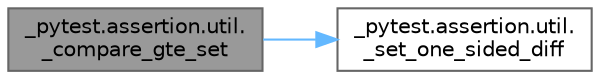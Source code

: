 digraph "_pytest.assertion.util._compare_gte_set"
{
 // LATEX_PDF_SIZE
  bgcolor="transparent";
  edge [fontname=Helvetica,fontsize=10,labelfontname=Helvetica,labelfontsize=10];
  node [fontname=Helvetica,fontsize=10,shape=box,height=0.2,width=0.4];
  rankdir="LR";
  Node1 [id="Node000001",label="_pytest.assertion.util.\l_compare_gte_set",height=0.2,width=0.4,color="gray40", fillcolor="grey60", style="filled", fontcolor="black",tooltip=" "];
  Node1 -> Node2 [id="edge1_Node000001_Node000002",color="steelblue1",style="solid",tooltip=" "];
  Node2 [id="Node000002",label="_pytest.assertion.util.\l_set_one_sided_diff",height=0.2,width=0.4,color="grey40", fillcolor="white", style="filled",URL="$namespace__pytest_1_1assertion_1_1util.html#a2970c56a957686a59acf06ff8b7c9f15",tooltip=" "];
}
